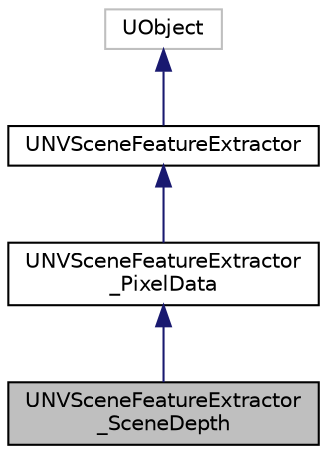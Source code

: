 digraph "UNVSceneFeatureExtractor_SceneDepth"
{
  edge [fontname="Helvetica",fontsize="10",labelfontname="Helvetica",labelfontsize="10"];
  node [fontname="Helvetica",fontsize="10",shape=record];
  Node1 [label="UNVSceneFeatureExtractor\l_SceneDepth",height=0.2,width=0.4,color="black", fillcolor="grey75", style="filled", fontcolor="black"];
  Node2 -> Node1 [dir="back",color="midnightblue",fontsize="10",style="solid",fontname="Helvetica"];
  Node2 [label="UNVSceneFeatureExtractor\l_PixelData",height=0.2,width=0.4,color="black", fillcolor="white", style="filled",URL="$class_u_n_v_scene_feature_extractor___pixel_data.html",tooltip="Base class for all the feature extractors that capture the scene view in pixel data format..."];
  Node3 -> Node2 [dir="back",color="midnightblue",fontsize="10",style="solid",fontname="Helvetica"];
  Node3 [label="UNVSceneFeatureExtractor",height=0.2,width=0.4,color="black", fillcolor="white", style="filled",URL="$class_u_n_v_scene_feature_extractor.html"];
  Node4 -> Node3 [dir="back",color="midnightblue",fontsize="10",style="solid",fontname="Helvetica"];
  Node4 [label="UObject",height=0.2,width=0.4,color="grey75", fillcolor="white", style="filled"];
}
